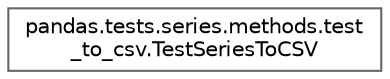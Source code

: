 digraph "Graphical Class Hierarchy"
{
 // LATEX_PDF_SIZE
  bgcolor="transparent";
  edge [fontname=Helvetica,fontsize=10,labelfontname=Helvetica,labelfontsize=10];
  node [fontname=Helvetica,fontsize=10,shape=box,height=0.2,width=0.4];
  rankdir="LR";
  Node0 [id="Node000000",label="pandas.tests.series.methods.test\l_to_csv.TestSeriesToCSV",height=0.2,width=0.4,color="grey40", fillcolor="white", style="filled",URL="$d2/dfe/classpandas_1_1tests_1_1series_1_1methods_1_1test__to__csv_1_1TestSeriesToCSV.html",tooltip=" "];
}
